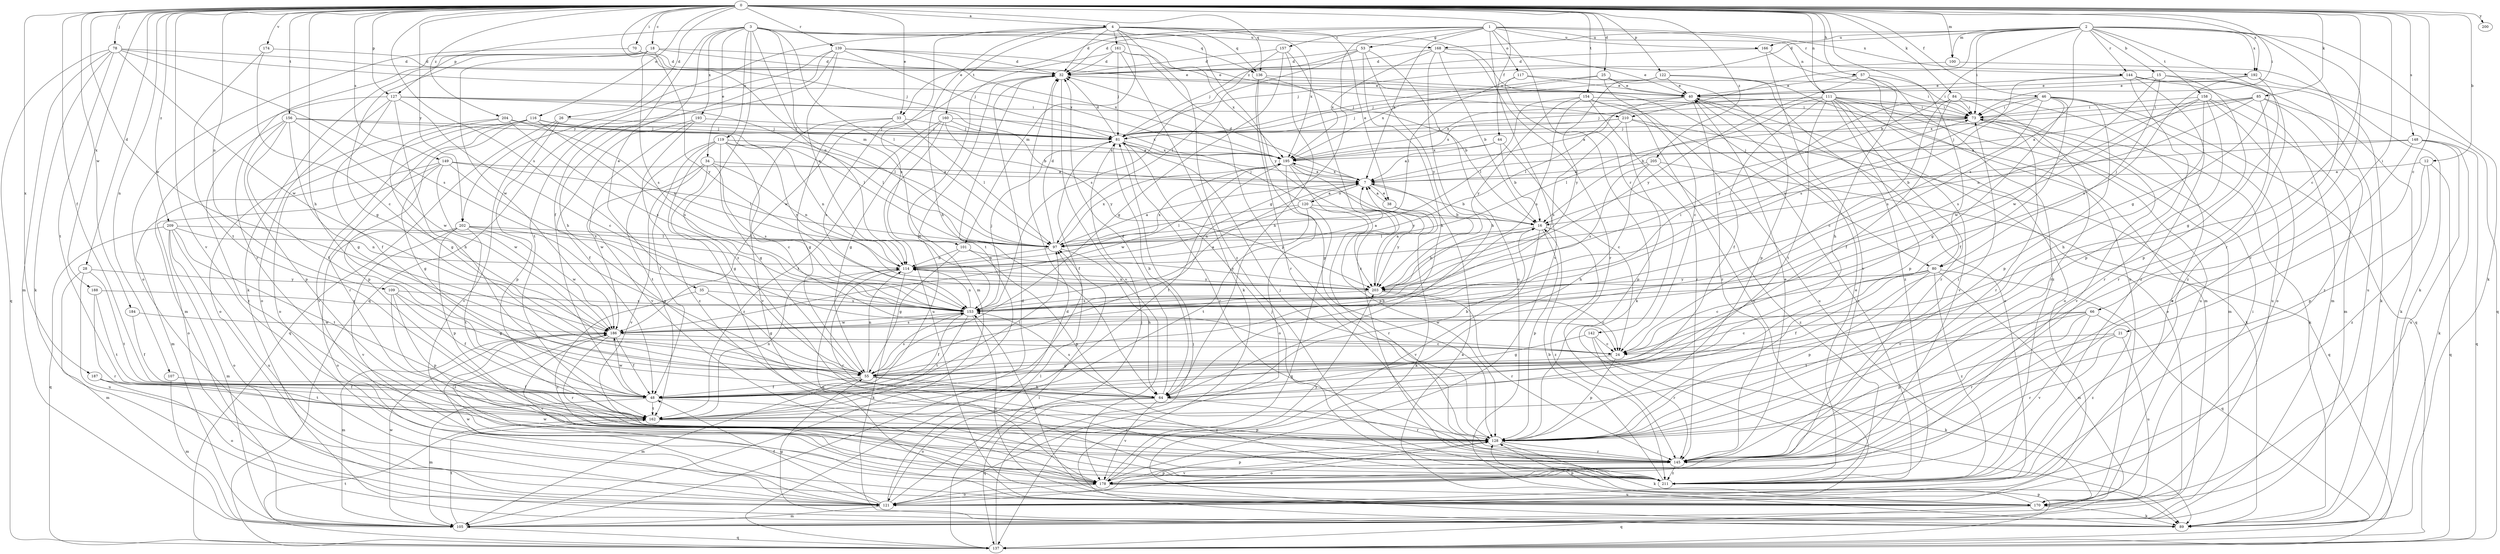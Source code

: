 strict digraph  {
0;
1;
2;
3;
4;
7;
12;
15;
16;
18;
21;
24;
25;
26;
28;
32;
33;
34;
35;
38;
40;
44;
46;
48;
53;
55;
57;
64;
66;
70;
73;
78;
80;
81;
84;
85;
89;
97;
100;
101;
105;
107;
109;
111;
114;
116;
117;
119;
120;
121;
122;
127;
128;
136;
137;
139;
142;
144;
145;
148;
149;
153;
154;
156;
157;
158;
160;
161;
162;
166;
168;
170;
174;
178;
184;
186;
187;
188;
192;
193;
195;
200;
202;
203;
204;
205;
209;
210;
211;
0 -> 4  [label=a];
0 -> 12  [label=b];
0 -> 18  [label=c];
0 -> 21  [label=c];
0 -> 24  [label=c];
0 -> 25  [label=d];
0 -> 26  [label=d];
0 -> 28  [label=d];
0 -> 33  [label=e];
0 -> 44  [label=f];
0 -> 46  [label=f];
0 -> 48  [label=f];
0 -> 57  [label=h];
0 -> 64  [label=h];
0 -> 66  [label=i];
0 -> 70  [label=i];
0 -> 73  [label=i];
0 -> 78  [label=j];
0 -> 80  [label=j];
0 -> 84  [label=k];
0 -> 85  [label=k];
0 -> 97  [label=l];
0 -> 100  [label=m];
0 -> 107  [label=n];
0 -> 109  [label=n];
0 -> 111  [label=n];
0 -> 116  [label=o];
0 -> 122  [label=p];
0 -> 127  [label=p];
0 -> 136  [label=q];
0 -> 139  [label=r];
0 -> 148  [label=s];
0 -> 149  [label=s];
0 -> 153  [label=s];
0 -> 154  [label=t];
0 -> 156  [label=t];
0 -> 174  [label=v];
0 -> 178  [label=v];
0 -> 184  [label=w];
0 -> 186  [label=w];
0 -> 187  [label=x];
0 -> 188  [label=x];
0 -> 192  [label=x];
0 -> 200  [label=y];
0 -> 202  [label=y];
0 -> 204  [label=z];
0 -> 205  [label=z];
0 -> 209  [label=z];
1 -> 7  [label=a];
1 -> 32  [label=d];
1 -> 33  [label=e];
1 -> 53  [label=g];
1 -> 55  [label=g];
1 -> 111  [label=n];
1 -> 117  [label=o];
1 -> 142  [label=r];
1 -> 144  [label=r];
1 -> 157  [label=t];
1 -> 166  [label=u];
1 -> 178  [label=v];
1 -> 192  [label=x];
2 -> 15  [label=b];
2 -> 16  [label=b];
2 -> 32  [label=d];
2 -> 55  [label=g];
2 -> 73  [label=i];
2 -> 89  [label=k];
2 -> 100  [label=m];
2 -> 144  [label=r];
2 -> 145  [label=r];
2 -> 153  [label=s];
2 -> 158  [label=t];
2 -> 166  [label=u];
2 -> 168  [label=u];
2 -> 178  [label=v];
2 -> 192  [label=x];
2 -> 210  [label=z];
3 -> 34  [label=e];
3 -> 35  [label=e];
3 -> 48  [label=f];
3 -> 97  [label=l];
3 -> 101  [label=m];
3 -> 114  [label=n];
3 -> 119  [label=o];
3 -> 127  [label=p];
3 -> 136  [label=q];
3 -> 168  [label=u];
3 -> 193  [label=x];
3 -> 210  [label=z];
3 -> 211  [label=z];
4 -> 32  [label=d];
4 -> 38  [label=e];
4 -> 64  [label=h];
4 -> 80  [label=j];
4 -> 101  [label=m];
4 -> 136  [label=q];
4 -> 153  [label=s];
4 -> 160  [label=t];
4 -> 161  [label=t];
4 -> 195  [label=x];
4 -> 202  [label=y];
4 -> 203  [label=y];
4 -> 211  [label=z];
7 -> 16  [label=b];
7 -> 32  [label=d];
7 -> 38  [label=e];
7 -> 120  [label=o];
7 -> 195  [label=x];
12 -> 7  [label=a];
12 -> 128  [label=p];
12 -> 137  [label=q];
12 -> 211  [label=z];
15 -> 40  [label=e];
15 -> 55  [label=g];
15 -> 80  [label=j];
15 -> 186  [label=w];
15 -> 211  [label=z];
16 -> 97  [label=l];
16 -> 128  [label=p];
16 -> 178  [label=v];
16 -> 211  [label=z];
18 -> 32  [label=d];
18 -> 40  [label=e];
18 -> 55  [label=g];
18 -> 89  [label=k];
18 -> 145  [label=r];
18 -> 153  [label=s];
18 -> 186  [label=w];
18 -> 203  [label=y];
21 -> 24  [label=c];
21 -> 128  [label=p];
21 -> 145  [label=r];
21 -> 170  [label=u];
24 -> 55  [label=g];
24 -> 128  [label=p];
25 -> 24  [label=c];
25 -> 40  [label=e];
25 -> 81  [label=j];
25 -> 128  [label=p];
25 -> 195  [label=x];
26 -> 81  [label=j];
26 -> 128  [label=p];
26 -> 137  [label=q];
26 -> 178  [label=v];
28 -> 105  [label=m];
28 -> 162  [label=t];
28 -> 170  [label=u];
28 -> 203  [label=y];
32 -> 40  [label=e];
32 -> 162  [label=t];
32 -> 178  [label=v];
32 -> 186  [label=w];
33 -> 55  [label=g];
33 -> 81  [label=j];
33 -> 97  [label=l];
33 -> 153  [label=s];
33 -> 178  [label=v];
34 -> 7  [label=a];
34 -> 55  [label=g];
34 -> 114  [label=n];
34 -> 153  [label=s];
34 -> 178  [label=v];
34 -> 186  [label=w];
35 -> 55  [label=g];
35 -> 153  [label=s];
35 -> 211  [label=z];
38 -> 7  [label=a];
38 -> 89  [label=k];
38 -> 203  [label=y];
40 -> 73  [label=i];
40 -> 81  [label=j];
40 -> 97  [label=l];
40 -> 121  [label=o];
40 -> 145  [label=r];
44 -> 7  [label=a];
44 -> 16  [label=b];
44 -> 24  [label=c];
44 -> 195  [label=x];
46 -> 48  [label=f];
46 -> 55  [label=g];
46 -> 73  [label=i];
46 -> 81  [label=j];
46 -> 128  [label=p];
46 -> 137  [label=q];
46 -> 153  [label=s];
46 -> 170  [label=u];
46 -> 203  [label=y];
48 -> 32  [label=d];
48 -> 97  [label=l];
48 -> 105  [label=m];
48 -> 145  [label=r];
48 -> 162  [label=t];
48 -> 186  [label=w];
53 -> 32  [label=d];
53 -> 64  [label=h];
53 -> 81  [label=j];
53 -> 97  [label=l];
53 -> 170  [label=u];
53 -> 203  [label=y];
55 -> 16  [label=b];
55 -> 48  [label=f];
55 -> 64  [label=h];
55 -> 105  [label=m];
55 -> 114  [label=n];
55 -> 153  [label=s];
55 -> 211  [label=z];
57 -> 40  [label=e];
57 -> 64  [label=h];
57 -> 73  [label=i];
57 -> 203  [label=y];
57 -> 211  [label=z];
64 -> 16  [label=b];
64 -> 32  [label=d];
64 -> 121  [label=o];
64 -> 137  [label=q];
64 -> 145  [label=r];
64 -> 153  [label=s];
64 -> 178  [label=v];
66 -> 24  [label=c];
66 -> 145  [label=r];
66 -> 162  [label=t];
66 -> 178  [label=v];
66 -> 186  [label=w];
66 -> 211  [label=z];
70 -> 32  [label=d];
70 -> 81  [label=j];
70 -> 121  [label=o];
73 -> 81  [label=j];
73 -> 89  [label=k];
73 -> 97  [label=l];
73 -> 145  [label=r];
73 -> 178  [label=v];
78 -> 32  [label=d];
78 -> 89  [label=k];
78 -> 105  [label=m];
78 -> 137  [label=q];
78 -> 153  [label=s];
78 -> 162  [label=t];
78 -> 186  [label=w];
78 -> 195  [label=x];
80 -> 24  [label=c];
80 -> 48  [label=f];
80 -> 105  [label=m];
80 -> 128  [label=p];
80 -> 137  [label=q];
80 -> 203  [label=y];
80 -> 211  [label=z];
81 -> 32  [label=d];
81 -> 48  [label=f];
81 -> 64  [label=h];
81 -> 145  [label=r];
81 -> 195  [label=x];
84 -> 24  [label=c];
84 -> 48  [label=f];
84 -> 73  [label=i];
84 -> 121  [label=o];
84 -> 145  [label=r];
84 -> 203  [label=y];
85 -> 7  [label=a];
85 -> 73  [label=i];
85 -> 89  [label=k];
85 -> 114  [label=n];
85 -> 145  [label=r];
85 -> 195  [label=x];
85 -> 211  [label=z];
89 -> 7  [label=a];
89 -> 55  [label=g];
97 -> 7  [label=a];
97 -> 32  [label=d];
97 -> 64  [label=h];
97 -> 114  [label=n];
97 -> 195  [label=x];
100 -> 81  [label=j];
100 -> 89  [label=k];
101 -> 55  [label=g];
101 -> 114  [label=n];
101 -> 128  [label=p];
101 -> 203  [label=y];
105 -> 32  [label=d];
105 -> 40  [label=e];
105 -> 137  [label=q];
105 -> 162  [label=t];
105 -> 186  [label=w];
107 -> 48  [label=f];
107 -> 105  [label=m];
109 -> 48  [label=f];
109 -> 55  [label=g];
109 -> 128  [label=p];
109 -> 153  [label=s];
109 -> 211  [label=z];
111 -> 7  [label=a];
111 -> 16  [label=b];
111 -> 48  [label=f];
111 -> 73  [label=i];
111 -> 105  [label=m];
111 -> 121  [label=o];
111 -> 128  [label=p];
111 -> 145  [label=r];
111 -> 162  [label=t];
111 -> 170  [label=u];
111 -> 178  [label=v];
111 -> 195  [label=x];
114 -> 7  [label=a];
114 -> 89  [label=k];
114 -> 145  [label=r];
114 -> 170  [label=u];
114 -> 195  [label=x];
114 -> 203  [label=y];
116 -> 81  [label=j];
116 -> 97  [label=l];
116 -> 121  [label=o];
116 -> 128  [label=p];
116 -> 145  [label=r];
116 -> 153  [label=s];
116 -> 178  [label=v];
117 -> 40  [label=e];
117 -> 73  [label=i];
117 -> 89  [label=k];
117 -> 97  [label=l];
119 -> 24  [label=c];
119 -> 48  [label=f];
119 -> 55  [label=g];
119 -> 114  [label=n];
119 -> 162  [label=t];
119 -> 195  [label=x];
119 -> 203  [label=y];
119 -> 211  [label=z];
120 -> 7  [label=a];
120 -> 16  [label=b];
120 -> 81  [label=j];
120 -> 97  [label=l];
120 -> 114  [label=n];
120 -> 137  [label=q];
120 -> 145  [label=r];
120 -> 162  [label=t];
121 -> 48  [label=f];
121 -> 81  [label=j];
121 -> 97  [label=l];
121 -> 105  [label=m];
121 -> 128  [label=p];
121 -> 186  [label=w];
122 -> 40  [label=e];
122 -> 81  [label=j];
122 -> 105  [label=m];
122 -> 203  [label=y];
122 -> 211  [label=z];
127 -> 16  [label=b];
127 -> 24  [label=c];
127 -> 48  [label=f];
127 -> 64  [label=h];
127 -> 73  [label=i];
127 -> 97  [label=l];
127 -> 105  [label=m];
127 -> 121  [label=o];
128 -> 73  [label=i];
128 -> 81  [label=j];
128 -> 89  [label=k];
128 -> 121  [label=o];
128 -> 145  [label=r];
136 -> 16  [label=b];
136 -> 40  [label=e];
136 -> 128  [label=p];
136 -> 145  [label=r];
137 -> 32  [label=d];
137 -> 81  [label=j];
137 -> 97  [label=l];
137 -> 128  [label=p];
137 -> 162  [label=t];
139 -> 32  [label=d];
139 -> 40  [label=e];
139 -> 64  [label=h];
139 -> 81  [label=j];
139 -> 114  [label=n];
139 -> 137  [label=q];
139 -> 162  [label=t];
139 -> 195  [label=x];
142 -> 24  [label=c];
142 -> 55  [label=g];
142 -> 89  [label=k];
142 -> 145  [label=r];
144 -> 40  [label=e];
144 -> 89  [label=k];
144 -> 105  [label=m];
144 -> 128  [label=p];
144 -> 153  [label=s];
144 -> 170  [label=u];
144 -> 211  [label=z];
145 -> 40  [label=e];
145 -> 178  [label=v];
145 -> 211  [label=z];
148 -> 16  [label=b];
148 -> 89  [label=k];
148 -> 137  [label=q];
148 -> 145  [label=r];
148 -> 170  [label=u];
148 -> 195  [label=x];
149 -> 7  [label=a];
149 -> 55  [label=g];
149 -> 97  [label=l];
149 -> 105  [label=m];
149 -> 121  [label=o];
149 -> 153  [label=s];
149 -> 186  [label=w];
153 -> 7  [label=a];
153 -> 48  [label=f];
153 -> 73  [label=i];
153 -> 81  [label=j];
153 -> 114  [label=n];
153 -> 162  [label=t];
153 -> 170  [label=u];
153 -> 186  [label=w];
154 -> 73  [label=i];
154 -> 97  [label=l];
154 -> 121  [label=o];
154 -> 145  [label=r];
154 -> 153  [label=s];
154 -> 170  [label=u];
154 -> 203  [label=y];
156 -> 48  [label=f];
156 -> 55  [label=g];
156 -> 81  [label=j];
156 -> 97  [label=l];
156 -> 128  [label=p];
156 -> 186  [label=w];
156 -> 211  [label=z];
157 -> 32  [label=d];
157 -> 55  [label=g];
157 -> 64  [label=h];
157 -> 153  [label=s];
157 -> 211  [label=z];
158 -> 64  [label=h];
158 -> 73  [label=i];
158 -> 105  [label=m];
158 -> 121  [label=o];
158 -> 145  [label=r];
158 -> 153  [label=s];
158 -> 186  [label=w];
160 -> 55  [label=g];
160 -> 81  [label=j];
160 -> 162  [label=t];
160 -> 170  [label=u];
160 -> 195  [label=x];
160 -> 203  [label=y];
161 -> 32  [label=d];
161 -> 81  [label=j];
161 -> 89  [label=k];
161 -> 105  [label=m];
161 -> 128  [label=p];
161 -> 195  [label=x];
162 -> 114  [label=n];
162 -> 128  [label=p];
166 -> 32  [label=d];
166 -> 170  [label=u];
166 -> 178  [label=v];
168 -> 16  [label=b];
168 -> 32  [label=d];
168 -> 40  [label=e];
168 -> 64  [label=h];
168 -> 145  [label=r];
168 -> 195  [label=x];
170 -> 73  [label=i];
170 -> 89  [label=k];
170 -> 128  [label=p];
170 -> 137  [label=q];
170 -> 153  [label=s];
170 -> 186  [label=w];
174 -> 24  [label=c];
174 -> 32  [label=d];
174 -> 162  [label=t];
178 -> 121  [label=o];
178 -> 128  [label=p];
178 -> 170  [label=u];
178 -> 203  [label=y];
184 -> 48  [label=f];
184 -> 186  [label=w];
186 -> 24  [label=c];
186 -> 48  [label=f];
186 -> 105  [label=m];
186 -> 145  [label=r];
186 -> 153  [label=s];
186 -> 178  [label=v];
187 -> 48  [label=f];
187 -> 121  [label=o];
187 -> 162  [label=t];
188 -> 145  [label=r];
188 -> 153  [label=s];
188 -> 162  [label=t];
192 -> 40  [label=e];
192 -> 128  [label=p];
192 -> 137  [label=q];
192 -> 153  [label=s];
193 -> 48  [label=f];
193 -> 81  [label=j];
193 -> 178  [label=v];
193 -> 211  [label=z];
195 -> 7  [label=a];
195 -> 121  [label=o];
195 -> 128  [label=p];
195 -> 162  [label=t];
195 -> 186  [label=w];
195 -> 203  [label=y];
202 -> 55  [label=g];
202 -> 97  [label=l];
202 -> 121  [label=o];
202 -> 128  [label=p];
202 -> 162  [label=t];
202 -> 178  [label=v];
202 -> 186  [label=w];
203 -> 7  [label=a];
203 -> 16  [label=b];
203 -> 24  [label=c];
203 -> 114  [label=n];
203 -> 145  [label=r];
203 -> 153  [label=s];
204 -> 7  [label=a];
204 -> 55  [label=g];
204 -> 81  [label=j];
204 -> 114  [label=n];
204 -> 121  [label=o];
204 -> 153  [label=s];
205 -> 7  [label=a];
205 -> 64  [label=h];
205 -> 137  [label=q];
205 -> 153  [label=s];
205 -> 211  [label=z];
209 -> 97  [label=l];
209 -> 105  [label=m];
209 -> 114  [label=n];
209 -> 121  [label=o];
209 -> 137  [label=q];
209 -> 162  [label=t];
209 -> 170  [label=u];
210 -> 81  [label=j];
210 -> 89  [label=k];
210 -> 128  [label=p];
210 -> 153  [label=s];
210 -> 195  [label=x];
210 -> 211  [label=z];
211 -> 16  [label=b];
211 -> 40  [label=e];
211 -> 81  [label=j];
}
